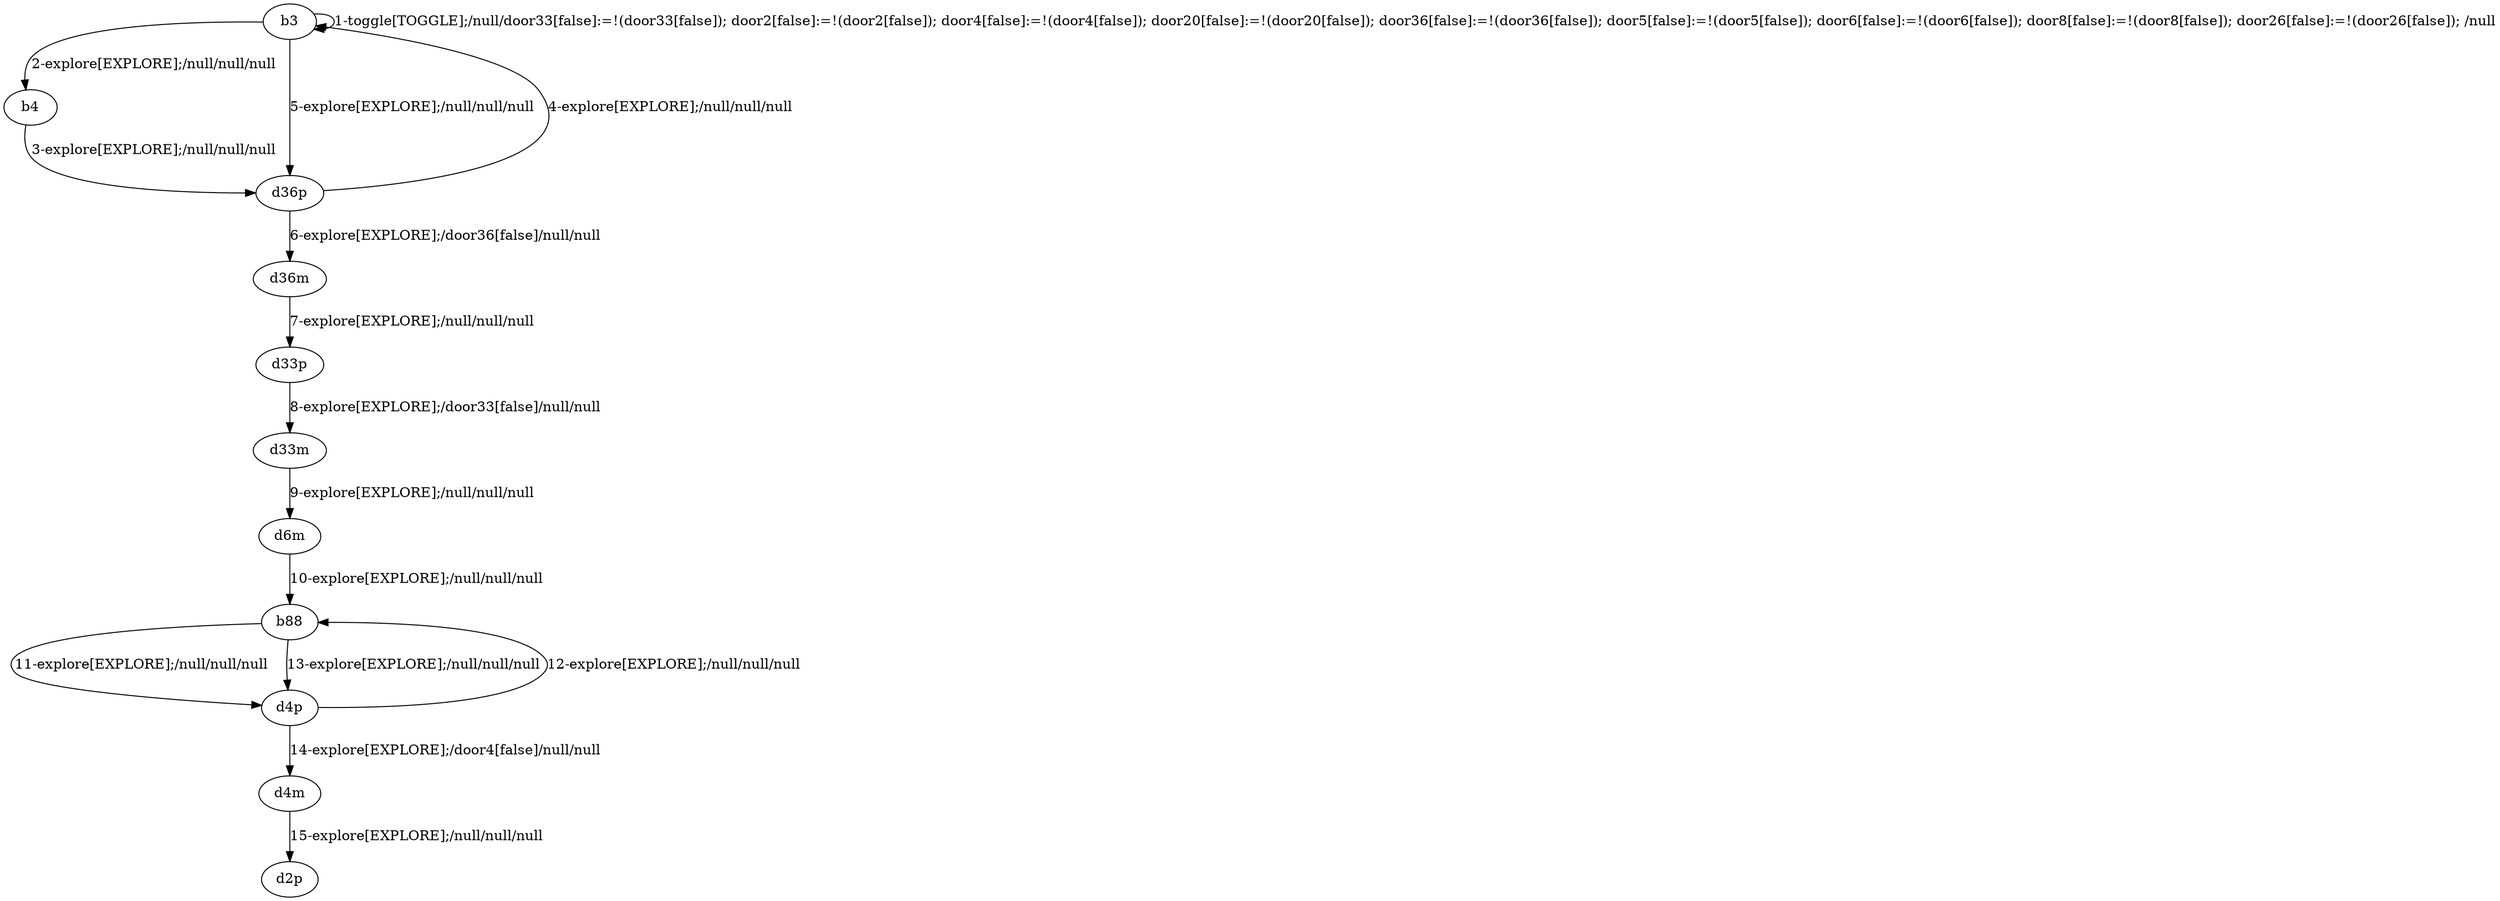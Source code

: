 # Total number of goals covered by this test: 1
# d6m --> b88

digraph g {
"b3" -> "b3" [label = "1-toggle[TOGGLE];/null/door33[false]:=!(door33[false]); door2[false]:=!(door2[false]); door4[false]:=!(door4[false]); door20[false]:=!(door20[false]); door36[false]:=!(door36[false]); door5[false]:=!(door5[false]); door6[false]:=!(door6[false]); door8[false]:=!(door8[false]); door26[false]:=!(door26[false]); /null"];
"b3" -> "b4" [label = "2-explore[EXPLORE];/null/null/null"];
"b4" -> "d36p" [label = "3-explore[EXPLORE];/null/null/null"];
"d36p" -> "b3" [label = "4-explore[EXPLORE];/null/null/null"];
"b3" -> "d36p" [label = "5-explore[EXPLORE];/null/null/null"];
"d36p" -> "d36m" [label = "6-explore[EXPLORE];/door36[false]/null/null"];
"d36m" -> "d33p" [label = "7-explore[EXPLORE];/null/null/null"];
"d33p" -> "d33m" [label = "8-explore[EXPLORE];/door33[false]/null/null"];
"d33m" -> "d6m" [label = "9-explore[EXPLORE];/null/null/null"];
"d6m" -> "b88" [label = "10-explore[EXPLORE];/null/null/null"];
"b88" -> "d4p" [label = "11-explore[EXPLORE];/null/null/null"];
"d4p" -> "b88" [label = "12-explore[EXPLORE];/null/null/null"];
"b88" -> "d4p" [label = "13-explore[EXPLORE];/null/null/null"];
"d4p" -> "d4m" [label = "14-explore[EXPLORE];/door4[false]/null/null"];
"d4m" -> "d2p" [label = "15-explore[EXPLORE];/null/null/null"];
}
